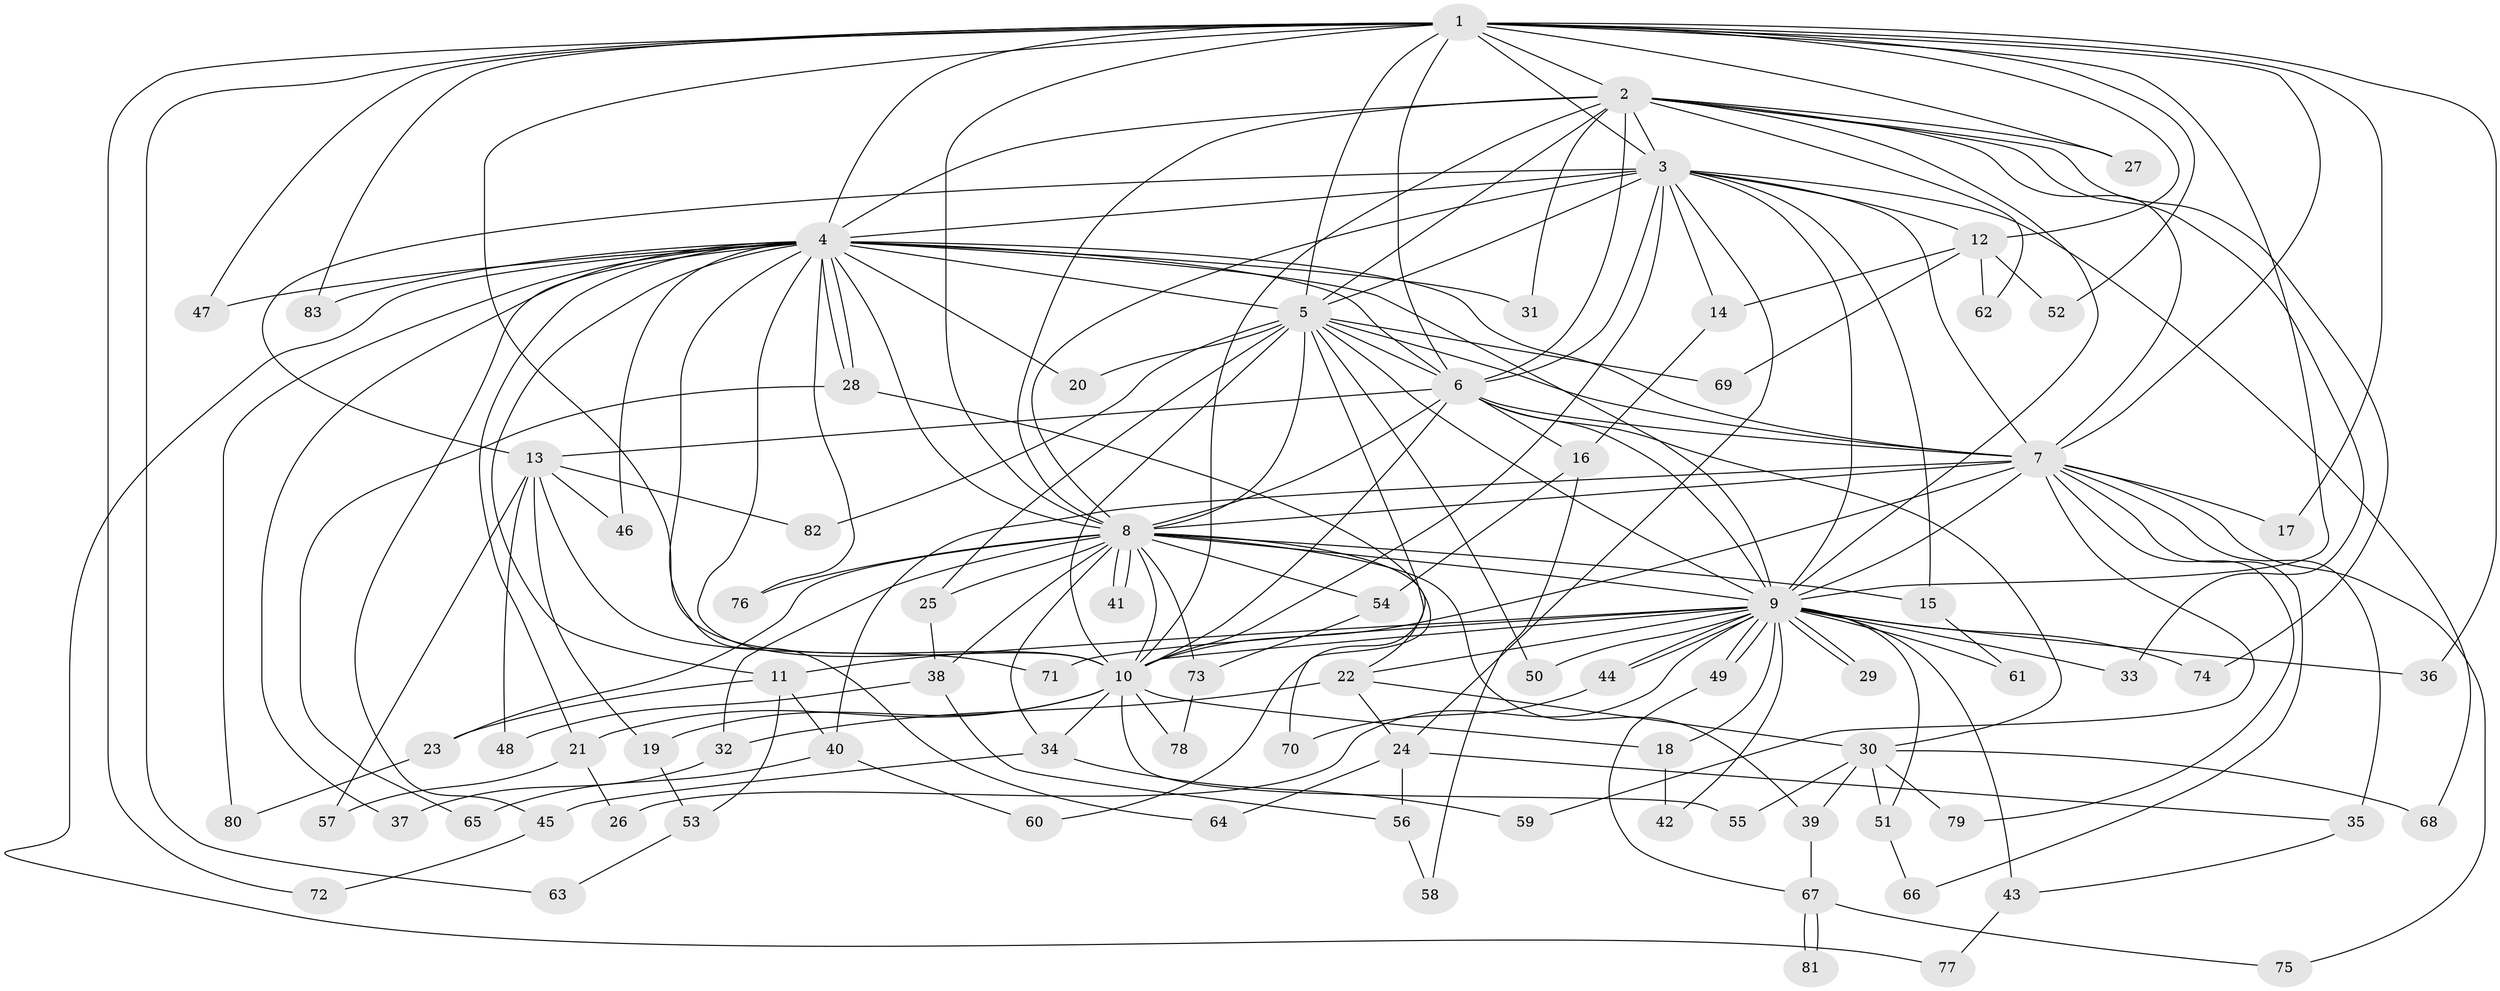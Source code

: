 // Generated by graph-tools (version 1.1) at 2025/11/02/27/25 16:11:02]
// undirected, 83 vertices, 191 edges
graph export_dot {
graph [start="1"]
  node [color=gray90,style=filled];
  1;
  2;
  3;
  4;
  5;
  6;
  7;
  8;
  9;
  10;
  11;
  12;
  13;
  14;
  15;
  16;
  17;
  18;
  19;
  20;
  21;
  22;
  23;
  24;
  25;
  26;
  27;
  28;
  29;
  30;
  31;
  32;
  33;
  34;
  35;
  36;
  37;
  38;
  39;
  40;
  41;
  42;
  43;
  44;
  45;
  46;
  47;
  48;
  49;
  50;
  51;
  52;
  53;
  54;
  55;
  56;
  57;
  58;
  59;
  60;
  61;
  62;
  63;
  64;
  65;
  66;
  67;
  68;
  69;
  70;
  71;
  72;
  73;
  74;
  75;
  76;
  77;
  78;
  79;
  80;
  81;
  82;
  83;
  1 -- 2;
  1 -- 3;
  1 -- 4;
  1 -- 5;
  1 -- 6;
  1 -- 7;
  1 -- 8;
  1 -- 9;
  1 -- 10;
  1 -- 12;
  1 -- 17;
  1 -- 27;
  1 -- 36;
  1 -- 47;
  1 -- 52;
  1 -- 63;
  1 -- 72;
  1 -- 83;
  2 -- 3;
  2 -- 4;
  2 -- 5;
  2 -- 6;
  2 -- 7;
  2 -- 8;
  2 -- 9;
  2 -- 10;
  2 -- 27;
  2 -- 31;
  2 -- 33;
  2 -- 62;
  2 -- 74;
  3 -- 4;
  3 -- 5;
  3 -- 6;
  3 -- 7;
  3 -- 8;
  3 -- 9;
  3 -- 10;
  3 -- 12;
  3 -- 13;
  3 -- 14;
  3 -- 15;
  3 -- 24;
  3 -- 68;
  4 -- 5;
  4 -- 6;
  4 -- 7;
  4 -- 8;
  4 -- 9;
  4 -- 10;
  4 -- 11;
  4 -- 20;
  4 -- 21;
  4 -- 28;
  4 -- 28;
  4 -- 31;
  4 -- 37;
  4 -- 45;
  4 -- 46;
  4 -- 47;
  4 -- 64;
  4 -- 76;
  4 -- 77;
  4 -- 80;
  4 -- 83;
  5 -- 6;
  5 -- 7;
  5 -- 8;
  5 -- 9;
  5 -- 10;
  5 -- 20;
  5 -- 25;
  5 -- 50;
  5 -- 60;
  5 -- 69;
  5 -- 82;
  6 -- 7;
  6 -- 8;
  6 -- 9;
  6 -- 10;
  6 -- 13;
  6 -- 16;
  6 -- 30;
  7 -- 8;
  7 -- 9;
  7 -- 10;
  7 -- 17;
  7 -- 35;
  7 -- 40;
  7 -- 59;
  7 -- 66;
  7 -- 75;
  7 -- 79;
  8 -- 9;
  8 -- 10;
  8 -- 15;
  8 -- 22;
  8 -- 23;
  8 -- 25;
  8 -- 32;
  8 -- 34;
  8 -- 38;
  8 -- 39;
  8 -- 41;
  8 -- 41;
  8 -- 54;
  8 -- 73;
  8 -- 76;
  9 -- 10;
  9 -- 11;
  9 -- 18;
  9 -- 22;
  9 -- 26;
  9 -- 29;
  9 -- 29;
  9 -- 33;
  9 -- 36;
  9 -- 42;
  9 -- 43;
  9 -- 44;
  9 -- 44;
  9 -- 49;
  9 -- 49;
  9 -- 50;
  9 -- 51;
  9 -- 61;
  9 -- 71;
  9 -- 74;
  10 -- 18;
  10 -- 19;
  10 -- 21;
  10 -- 34;
  10 -- 55;
  10 -- 78;
  11 -- 23;
  11 -- 40;
  11 -- 53;
  12 -- 14;
  12 -- 52;
  12 -- 62;
  12 -- 69;
  13 -- 19;
  13 -- 46;
  13 -- 48;
  13 -- 57;
  13 -- 71;
  13 -- 82;
  14 -- 16;
  15 -- 61;
  16 -- 54;
  16 -- 58;
  18 -- 42;
  19 -- 53;
  21 -- 26;
  21 -- 57;
  22 -- 24;
  22 -- 30;
  22 -- 32;
  23 -- 80;
  24 -- 35;
  24 -- 56;
  24 -- 64;
  25 -- 38;
  28 -- 65;
  28 -- 70;
  30 -- 39;
  30 -- 51;
  30 -- 55;
  30 -- 68;
  30 -- 79;
  32 -- 37;
  34 -- 45;
  34 -- 59;
  35 -- 43;
  38 -- 48;
  38 -- 56;
  39 -- 67;
  40 -- 60;
  40 -- 65;
  43 -- 77;
  44 -- 70;
  45 -- 72;
  49 -- 67;
  51 -- 66;
  53 -- 63;
  54 -- 73;
  56 -- 58;
  67 -- 75;
  67 -- 81;
  67 -- 81;
  73 -- 78;
}
